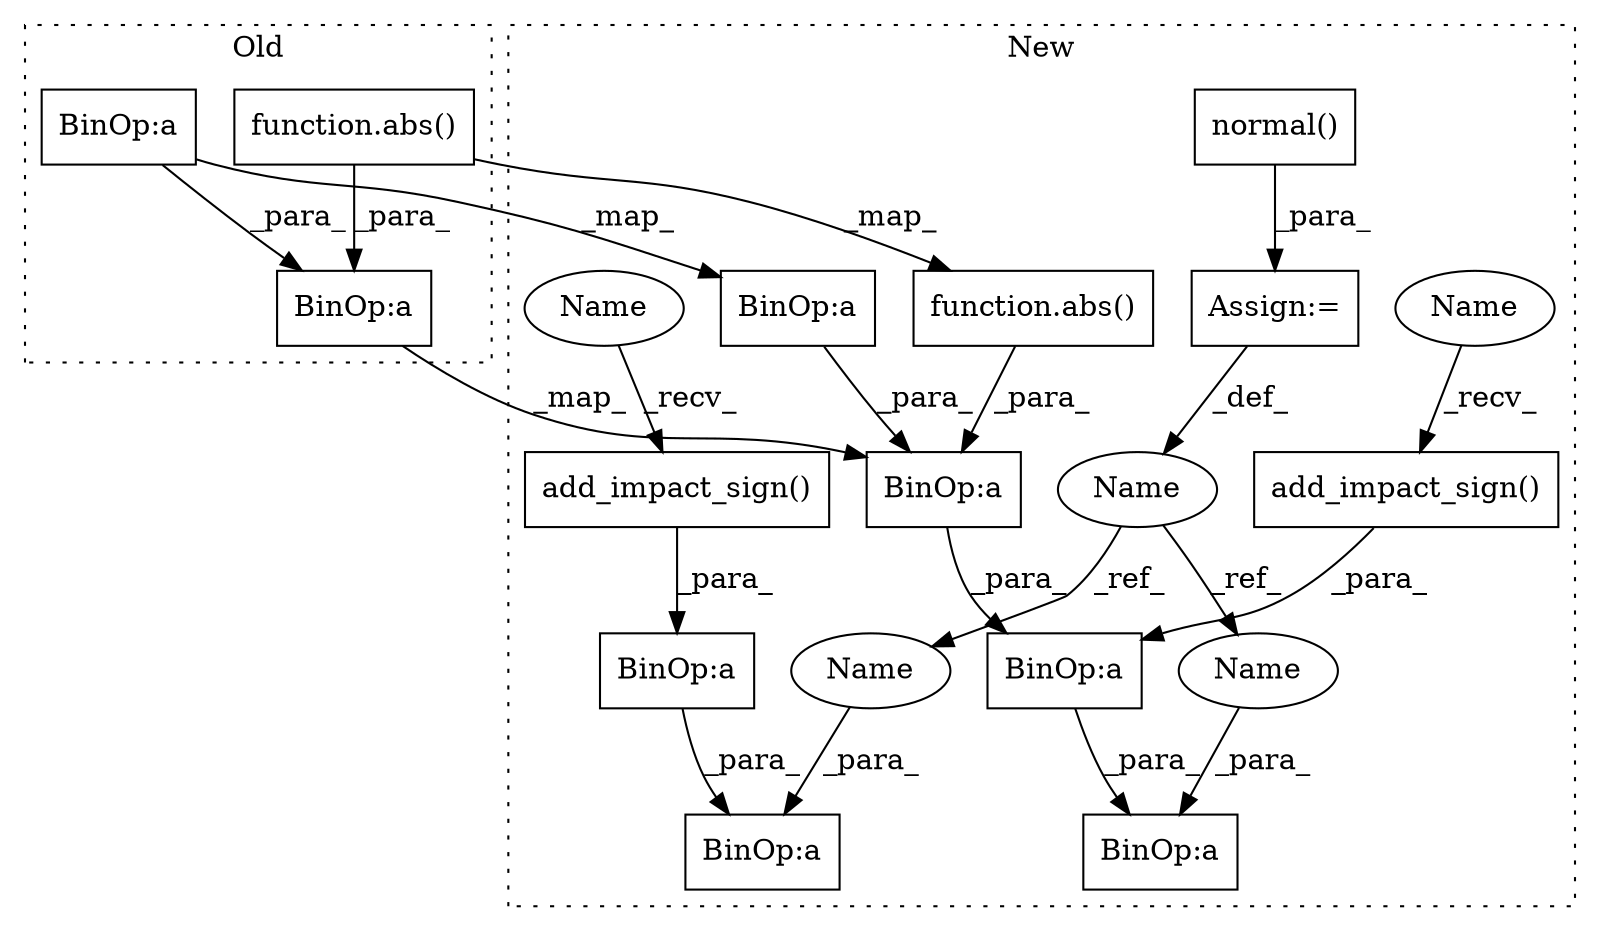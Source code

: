 digraph G {
subgraph cluster0 {
1 [label="function.abs()" a="75" s="4904,4921" l="4,1" shape="box"];
10 [label="BinOp:a" a="82" s="4892" l="12" shape="box"];
12 [label="BinOp:a" a="82" s="4892" l="3" shape="box"];
label = "Old";
style="dotted";
}
subgraph cluster1 {
2 [label="function.abs()" a="75" s="6807,6824" l="4,1" shape="box"];
3 [label="BinOp:a" a="82" s="6786" l="40" shape="box"];
4 [label="Assign:=" a="68" s="6011" l="3" shape="box"];
5 [label="BinOp:a" a="82" s="6538" l="40" shape="box"];
6 [label="BinOp:a" a="82" s="6558" l="22" shape="box"];
7 [label="BinOp:a" a="82" s="6806" l="22" shape="box"];
8 [label="normal()" a="75" s="6014,6071" l="17,1" shape="box"];
9 [label="BinOp:a" a="82" s="6795" l="12" shape="box"];
11 [label="BinOp:a" a="82" s="6795" l="3" shape="box"];
13 [label="Name" a="87" s="6006" l="5" shape="ellipse"];
14 [label="add_impact_sign()" a="75" s="6828" l="22" shape="box"];
15 [label="add_impact_sign()" a="75" s="6580" l="22" shape="box"];
16 [label="Name" a="87" s="6828" l="4" shape="ellipse"];
17 [label="Name" a="87" s="6580" l="4" shape="ellipse"];
18 [label="Name" a="87" s="6533" l="5" shape="ellipse"];
19 [label="Name" a="87" s="6781" l="5" shape="ellipse"];
label = "New";
style="dotted";
}
1 -> 2 [label="_map_"];
1 -> 10 [label="_para_"];
2 -> 9 [label="_para_"];
4 -> 13 [label="_def_"];
6 -> 5 [label="_para_"];
7 -> 3 [label="_para_"];
8 -> 4 [label="_para_"];
9 -> 7 [label="_para_"];
10 -> 9 [label="_map_"];
11 -> 9 [label="_para_"];
12 -> 10 [label="_para_"];
12 -> 11 [label="_map_"];
13 -> 18 [label="_ref_"];
13 -> 19 [label="_ref_"];
14 -> 7 [label="_para_"];
15 -> 6 [label="_para_"];
16 -> 14 [label="_recv_"];
17 -> 15 [label="_recv_"];
18 -> 5 [label="_para_"];
19 -> 3 [label="_para_"];
}
